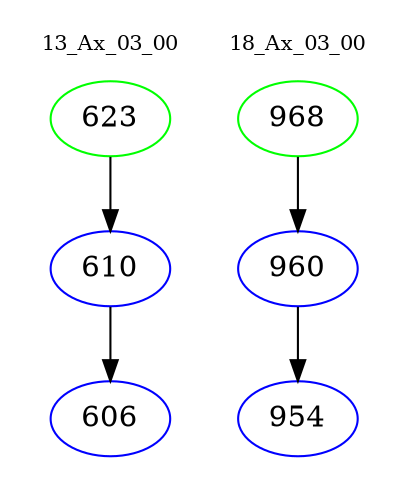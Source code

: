 digraph{
subgraph cluster_0 {
color = white
label = "13_Ax_03_00";
fontsize=10;
T0_623 [label="623", color="green"]
T0_623 -> T0_610 [color="black"]
T0_610 [label="610", color="blue"]
T0_610 -> T0_606 [color="black"]
T0_606 [label="606", color="blue"]
}
subgraph cluster_1 {
color = white
label = "18_Ax_03_00";
fontsize=10;
T1_968 [label="968", color="green"]
T1_968 -> T1_960 [color="black"]
T1_960 [label="960", color="blue"]
T1_960 -> T1_954 [color="black"]
T1_954 [label="954", color="blue"]
}
}
